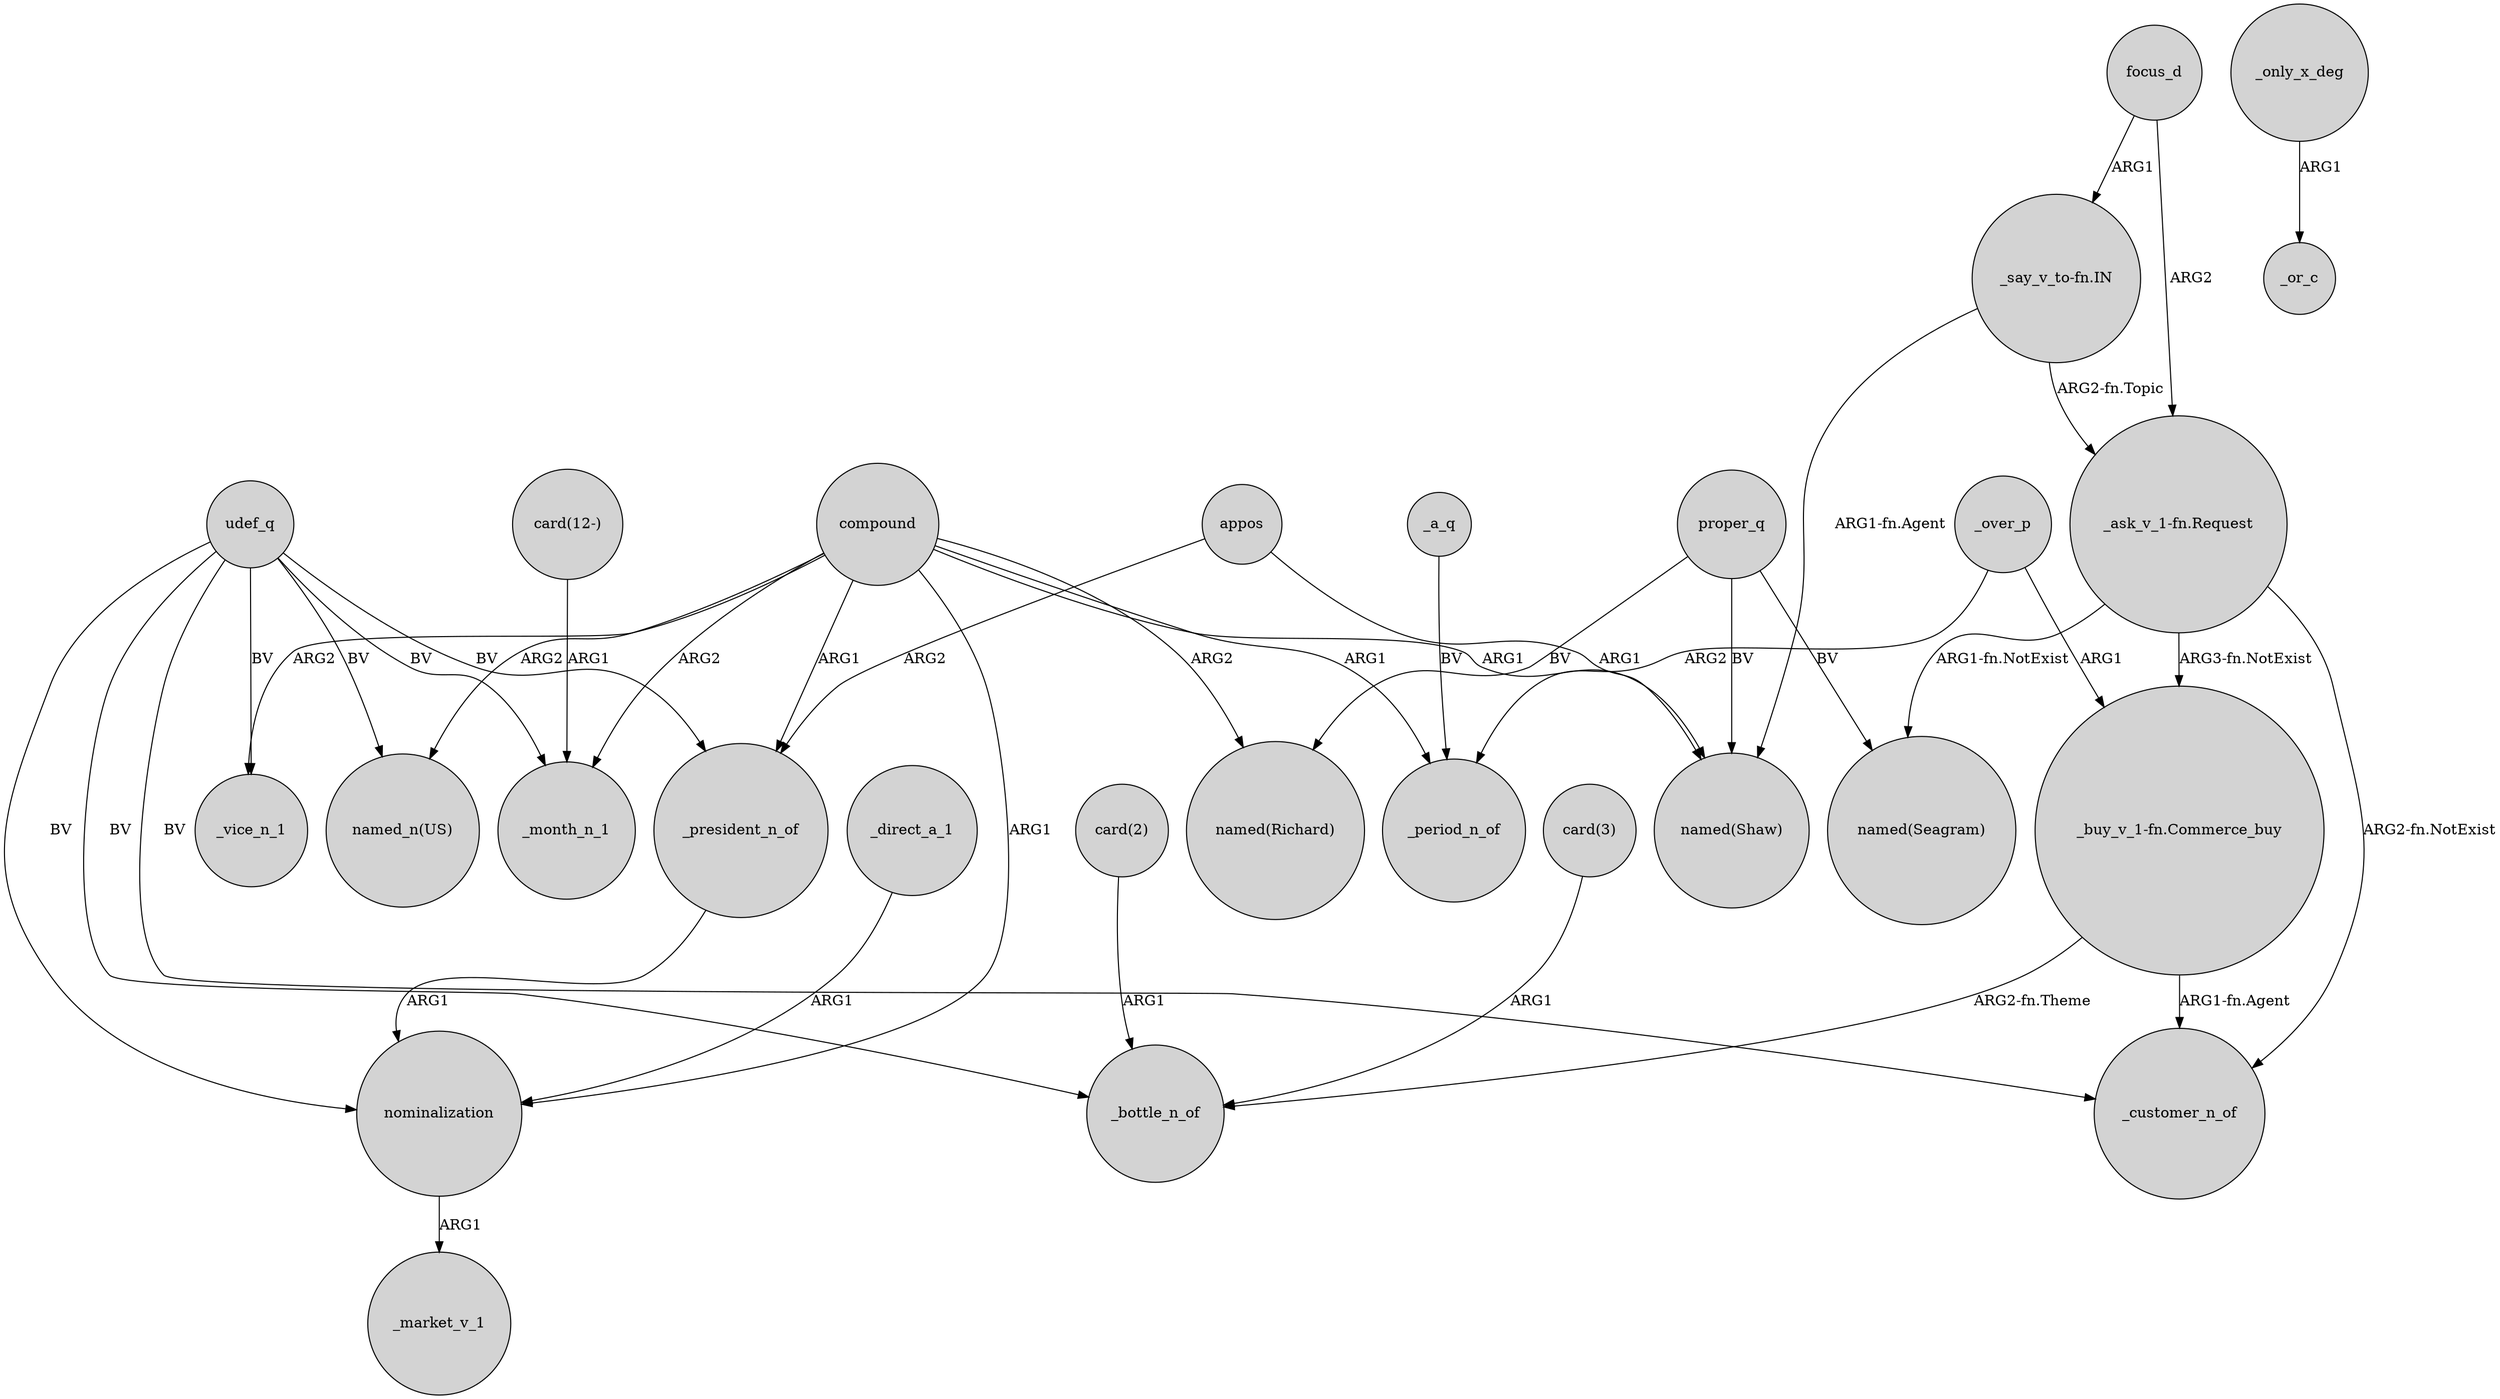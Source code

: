 digraph {
	node [shape=circle style=filled]
	compound -> _vice_n_1 [label=ARG2]
	_a_q -> _period_n_of [label=BV]
	compound -> _month_n_1 [label=ARG2]
	udef_q -> "named_n(US)" [label=BV]
	nominalization -> _market_v_1 [label=ARG1]
	_only_x_deg -> _or_c [label=ARG1]
	compound -> "named(Richard)" [label=ARG2]
	udef_q -> _month_n_1 [label=BV]
	"card(3)" -> _bottle_n_of [label=ARG1]
	udef_q -> _vice_n_1 [label=BV]
	focus_d -> "_say_v_to-fn.IN" [label=ARG1]
	compound -> "named_n(US)" [label=ARG2]
	appos -> "named(Shaw)" [label=ARG1]
	appos -> _president_n_of [label=ARG2]
	proper_q -> "named(Shaw)" [label=BV]
	"_say_v_to-fn.IN" -> "_ask_v_1-fn.Request" [label="ARG2-fn.Topic"]
	proper_q -> "named(Richard)" [label=BV]
	"_buy_v_1-fn.Commerce_buy" -> _bottle_n_of [label="ARG2-fn.Theme"]
	compound -> _president_n_of [label=ARG1]
	udef_q -> _president_n_of [label=BV]
	"_ask_v_1-fn.Request" -> _customer_n_of [label="ARG2-fn.NotExist"]
	compound -> _period_n_of [label=ARG1]
	_president_n_of -> nominalization [label=ARG1]
	"card(12-)" -> _month_n_1 [label=ARG1]
	udef_q -> _customer_n_of [label=BV]
	"_ask_v_1-fn.Request" -> "_buy_v_1-fn.Commerce_buy" [label="ARG3-fn.NotExist"]
	udef_q -> nominalization [label=BV]
	proper_q -> "named(Seagram)" [label=BV]
	"_buy_v_1-fn.Commerce_buy" -> _customer_n_of [label="ARG1-fn.Agent"]
	"_ask_v_1-fn.Request" -> "named(Seagram)" [label="ARG1-fn.NotExist"]
	_direct_a_1 -> nominalization [label=ARG1]
	compound -> "named(Shaw)" [label=ARG1]
	"_say_v_to-fn.IN" -> "named(Shaw)" [label="ARG1-fn.Agent"]
	"card(2)" -> _bottle_n_of [label=ARG1]
	focus_d -> "_ask_v_1-fn.Request" [label=ARG2]
	_over_p -> "_buy_v_1-fn.Commerce_buy" [label=ARG1]
	_over_p -> _period_n_of [label=ARG2]
	compound -> nominalization [label=ARG1]
	udef_q -> _bottle_n_of [label=BV]
}
